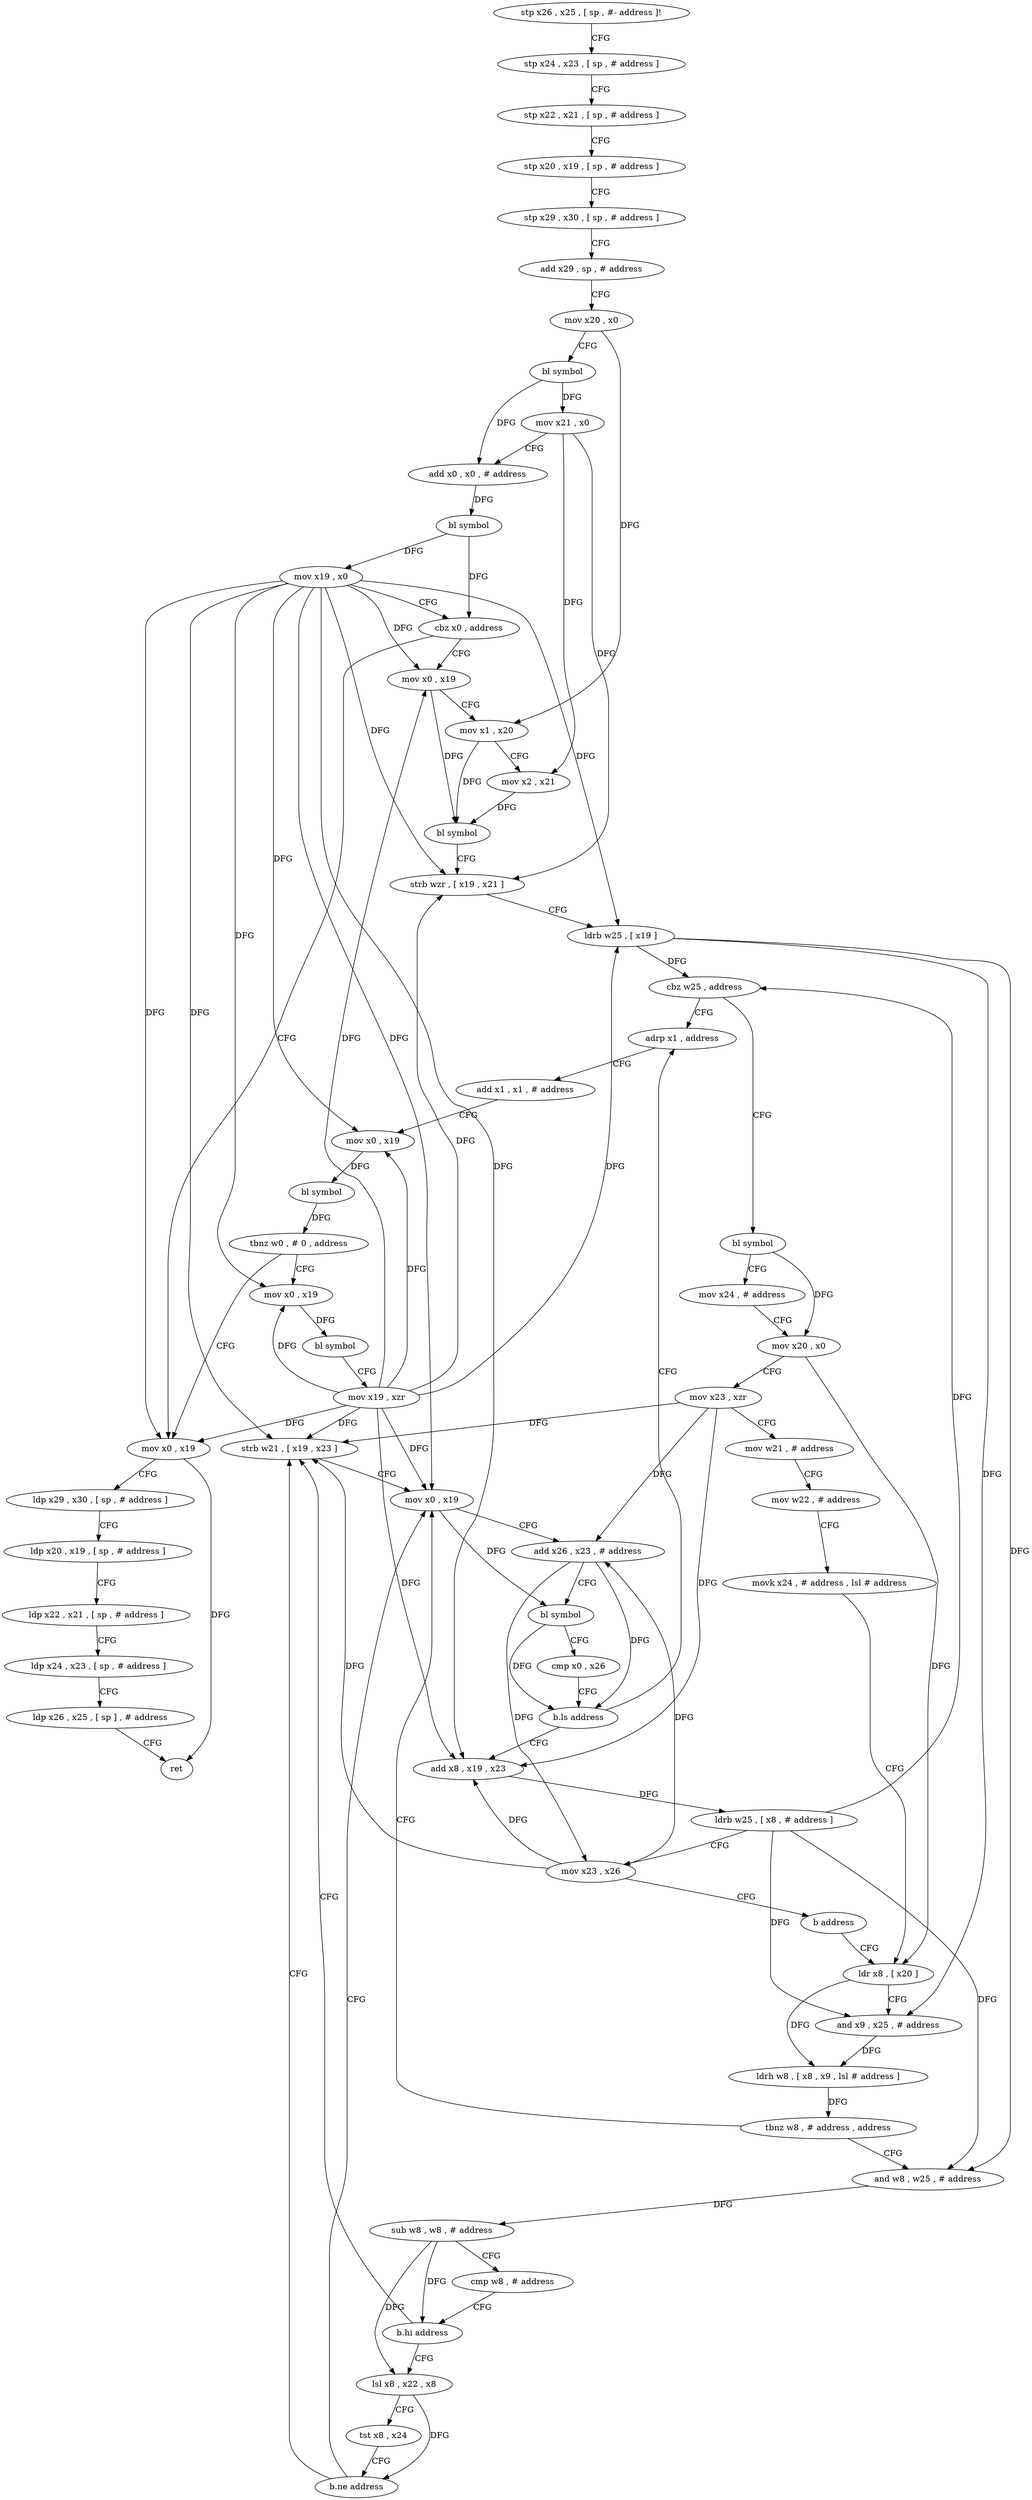 digraph "func" {
"74988" [label = "stp x26 , x25 , [ sp , #- address ]!" ]
"74992" [label = "stp x24 , x23 , [ sp , # address ]" ]
"74996" [label = "stp x22 , x21 , [ sp , # address ]" ]
"75000" [label = "stp x20 , x19 , [ sp , # address ]" ]
"75004" [label = "stp x29 , x30 , [ sp , # address ]" ]
"75008" [label = "add x29 , sp , # address" ]
"75012" [label = "mov x20 , x0" ]
"75016" [label = "bl symbol" ]
"75020" [label = "mov x21 , x0" ]
"75024" [label = "add x0 , x0 , # address" ]
"75028" [label = "bl symbol" ]
"75032" [label = "mov x19 , x0" ]
"75036" [label = "cbz x0 , address" ]
"75212" [label = "mov x0 , x19" ]
"75040" [label = "mov x0 , x19" ]
"75216" [label = "ldp x29 , x30 , [ sp , # address ]" ]
"75220" [label = "ldp x20 , x19 , [ sp , # address ]" ]
"75224" [label = "ldp x22 , x21 , [ sp , # address ]" ]
"75228" [label = "ldp x24 , x23 , [ sp , # address ]" ]
"75232" [label = "ldp x26 , x25 , [ sp ] , # address" ]
"75236" [label = "ret" ]
"75044" [label = "mov x1 , x20" ]
"75048" [label = "mov x2 , x21" ]
"75052" [label = "bl symbol" ]
"75056" [label = "strb wzr , [ x19 , x21 ]" ]
"75060" [label = "ldrb w25 , [ x19 ]" ]
"75064" [label = "cbz w25 , address" ]
"75180" [label = "adrp x1 , address" ]
"75068" [label = "bl symbol" ]
"75184" [label = "add x1 , x1 , # address" ]
"75188" [label = "mov x0 , x19" ]
"75192" [label = "bl symbol" ]
"75196" [label = "tbnz w0 , # 0 , address" ]
"75200" [label = "mov x0 , x19" ]
"75072" [label = "mov x24 , # address" ]
"75076" [label = "mov x20 , x0" ]
"75080" [label = "mov x23 , xzr" ]
"75084" [label = "mov w21 , # address" ]
"75088" [label = "mov w22 , # address" ]
"75092" [label = "movk x24 , # address , lsl # address" ]
"75096" [label = "ldr x8 , [ x20 ]" ]
"75204" [label = "bl symbol" ]
"75208" [label = "mov x19 , xzr" ]
"75144" [label = "mov x0 , x19" ]
"75148" [label = "add x26 , x23 , # address" ]
"75152" [label = "bl symbol" ]
"75156" [label = "cmp x0 , x26" ]
"75160" [label = "b.ls address" ]
"75164" [label = "add x8 , x19 , x23" ]
"75112" [label = "and w8 , w25 , # address" ]
"75116" [label = "sub w8 , w8 , # address" ]
"75120" [label = "cmp w8 , # address" ]
"75124" [label = "b.hi address" ]
"75140" [label = "strb w21 , [ x19 , x23 ]" ]
"75128" [label = "lsl x8 , x22 , x8" ]
"75168" [label = "ldrb w25 , [ x8 , # address ]" ]
"75172" [label = "mov x23 , x26" ]
"75176" [label = "b address" ]
"75132" [label = "tst x8 , x24" ]
"75136" [label = "b.ne address" ]
"75100" [label = "and x9 , x25 , # address" ]
"75104" [label = "ldrh w8 , [ x8 , x9 , lsl # address ]" ]
"75108" [label = "tbnz w8 , # address , address" ]
"74988" -> "74992" [ label = "CFG" ]
"74992" -> "74996" [ label = "CFG" ]
"74996" -> "75000" [ label = "CFG" ]
"75000" -> "75004" [ label = "CFG" ]
"75004" -> "75008" [ label = "CFG" ]
"75008" -> "75012" [ label = "CFG" ]
"75012" -> "75016" [ label = "CFG" ]
"75012" -> "75044" [ label = "DFG" ]
"75016" -> "75020" [ label = "DFG" ]
"75016" -> "75024" [ label = "DFG" ]
"75020" -> "75024" [ label = "CFG" ]
"75020" -> "75048" [ label = "DFG" ]
"75020" -> "75056" [ label = "DFG" ]
"75024" -> "75028" [ label = "DFG" ]
"75028" -> "75032" [ label = "DFG" ]
"75028" -> "75036" [ label = "DFG" ]
"75032" -> "75036" [ label = "CFG" ]
"75032" -> "75212" [ label = "DFG" ]
"75032" -> "75040" [ label = "DFG" ]
"75032" -> "75056" [ label = "DFG" ]
"75032" -> "75060" [ label = "DFG" ]
"75032" -> "75188" [ label = "DFG" ]
"75032" -> "75200" [ label = "DFG" ]
"75032" -> "75144" [ label = "DFG" ]
"75032" -> "75164" [ label = "DFG" ]
"75032" -> "75140" [ label = "DFG" ]
"75036" -> "75212" [ label = "CFG" ]
"75036" -> "75040" [ label = "CFG" ]
"75212" -> "75216" [ label = "CFG" ]
"75212" -> "75236" [ label = "DFG" ]
"75040" -> "75044" [ label = "CFG" ]
"75040" -> "75052" [ label = "DFG" ]
"75216" -> "75220" [ label = "CFG" ]
"75220" -> "75224" [ label = "CFG" ]
"75224" -> "75228" [ label = "CFG" ]
"75228" -> "75232" [ label = "CFG" ]
"75232" -> "75236" [ label = "CFG" ]
"75044" -> "75048" [ label = "CFG" ]
"75044" -> "75052" [ label = "DFG" ]
"75048" -> "75052" [ label = "DFG" ]
"75052" -> "75056" [ label = "CFG" ]
"75056" -> "75060" [ label = "CFG" ]
"75060" -> "75064" [ label = "DFG" ]
"75060" -> "75100" [ label = "DFG" ]
"75060" -> "75112" [ label = "DFG" ]
"75064" -> "75180" [ label = "CFG" ]
"75064" -> "75068" [ label = "CFG" ]
"75180" -> "75184" [ label = "CFG" ]
"75068" -> "75072" [ label = "CFG" ]
"75068" -> "75076" [ label = "DFG" ]
"75184" -> "75188" [ label = "CFG" ]
"75188" -> "75192" [ label = "DFG" ]
"75192" -> "75196" [ label = "DFG" ]
"75196" -> "75212" [ label = "CFG" ]
"75196" -> "75200" [ label = "CFG" ]
"75200" -> "75204" [ label = "DFG" ]
"75072" -> "75076" [ label = "CFG" ]
"75076" -> "75080" [ label = "CFG" ]
"75076" -> "75096" [ label = "DFG" ]
"75080" -> "75084" [ label = "CFG" ]
"75080" -> "75148" [ label = "DFG" ]
"75080" -> "75164" [ label = "DFG" ]
"75080" -> "75140" [ label = "DFG" ]
"75084" -> "75088" [ label = "CFG" ]
"75088" -> "75092" [ label = "CFG" ]
"75092" -> "75096" [ label = "CFG" ]
"75096" -> "75100" [ label = "CFG" ]
"75096" -> "75104" [ label = "DFG" ]
"75204" -> "75208" [ label = "CFG" ]
"75208" -> "75212" [ label = "DFG" ]
"75208" -> "75040" [ label = "DFG" ]
"75208" -> "75060" [ label = "DFG" ]
"75208" -> "75188" [ label = "DFG" ]
"75208" -> "75200" [ label = "DFG" ]
"75208" -> "75056" [ label = "DFG" ]
"75208" -> "75144" [ label = "DFG" ]
"75208" -> "75164" [ label = "DFG" ]
"75208" -> "75140" [ label = "DFG" ]
"75144" -> "75148" [ label = "CFG" ]
"75144" -> "75152" [ label = "DFG" ]
"75148" -> "75152" [ label = "CFG" ]
"75148" -> "75160" [ label = "DFG" ]
"75148" -> "75172" [ label = "DFG" ]
"75152" -> "75156" [ label = "CFG" ]
"75152" -> "75160" [ label = "DFG" ]
"75156" -> "75160" [ label = "CFG" ]
"75160" -> "75180" [ label = "CFG" ]
"75160" -> "75164" [ label = "CFG" ]
"75164" -> "75168" [ label = "DFG" ]
"75112" -> "75116" [ label = "DFG" ]
"75116" -> "75120" [ label = "CFG" ]
"75116" -> "75124" [ label = "DFG" ]
"75116" -> "75128" [ label = "DFG" ]
"75120" -> "75124" [ label = "CFG" ]
"75124" -> "75140" [ label = "CFG" ]
"75124" -> "75128" [ label = "CFG" ]
"75140" -> "75144" [ label = "CFG" ]
"75128" -> "75132" [ label = "CFG" ]
"75128" -> "75136" [ label = "DFG" ]
"75168" -> "75172" [ label = "CFG" ]
"75168" -> "75064" [ label = "DFG" ]
"75168" -> "75100" [ label = "DFG" ]
"75168" -> "75112" [ label = "DFG" ]
"75172" -> "75176" [ label = "CFG" ]
"75172" -> "75148" [ label = "DFG" ]
"75172" -> "75164" [ label = "DFG" ]
"75172" -> "75140" [ label = "DFG" ]
"75176" -> "75096" [ label = "CFG" ]
"75132" -> "75136" [ label = "CFG" ]
"75136" -> "75144" [ label = "CFG" ]
"75136" -> "75140" [ label = "CFG" ]
"75100" -> "75104" [ label = "DFG" ]
"75104" -> "75108" [ label = "DFG" ]
"75108" -> "75144" [ label = "CFG" ]
"75108" -> "75112" [ label = "CFG" ]
}
